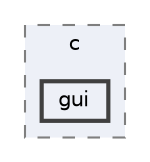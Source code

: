 digraph "src/c/gui"
{
 // LATEX_PDF_SIZE
  bgcolor="transparent";
  edge [fontname=Helvetica,fontsize=10,labelfontname=Helvetica,labelfontsize=10];
  node [fontname=Helvetica,fontsize=10,shape=box,height=0.2,width=0.4];
  compound=true
  subgraph clusterdir_3b19ecf29356981f494745fbef7e56bf {
    graph [ bgcolor="#edf0f7", pencolor="grey50", label="c", fontname=Helvetica,fontsize=10 style="filled,dashed", URL="dir_3b19ecf29356981f494745fbef7e56bf.html",tooltip=""]
  dir_f1392e27fd323dcd4e55bb738c0e23fc [label="gui", fillcolor="#edf0f7", color="grey25", style="filled,bold", URL="dir_f1392e27fd323dcd4e55bb738c0e23fc.html",tooltip=""];
  }
}
